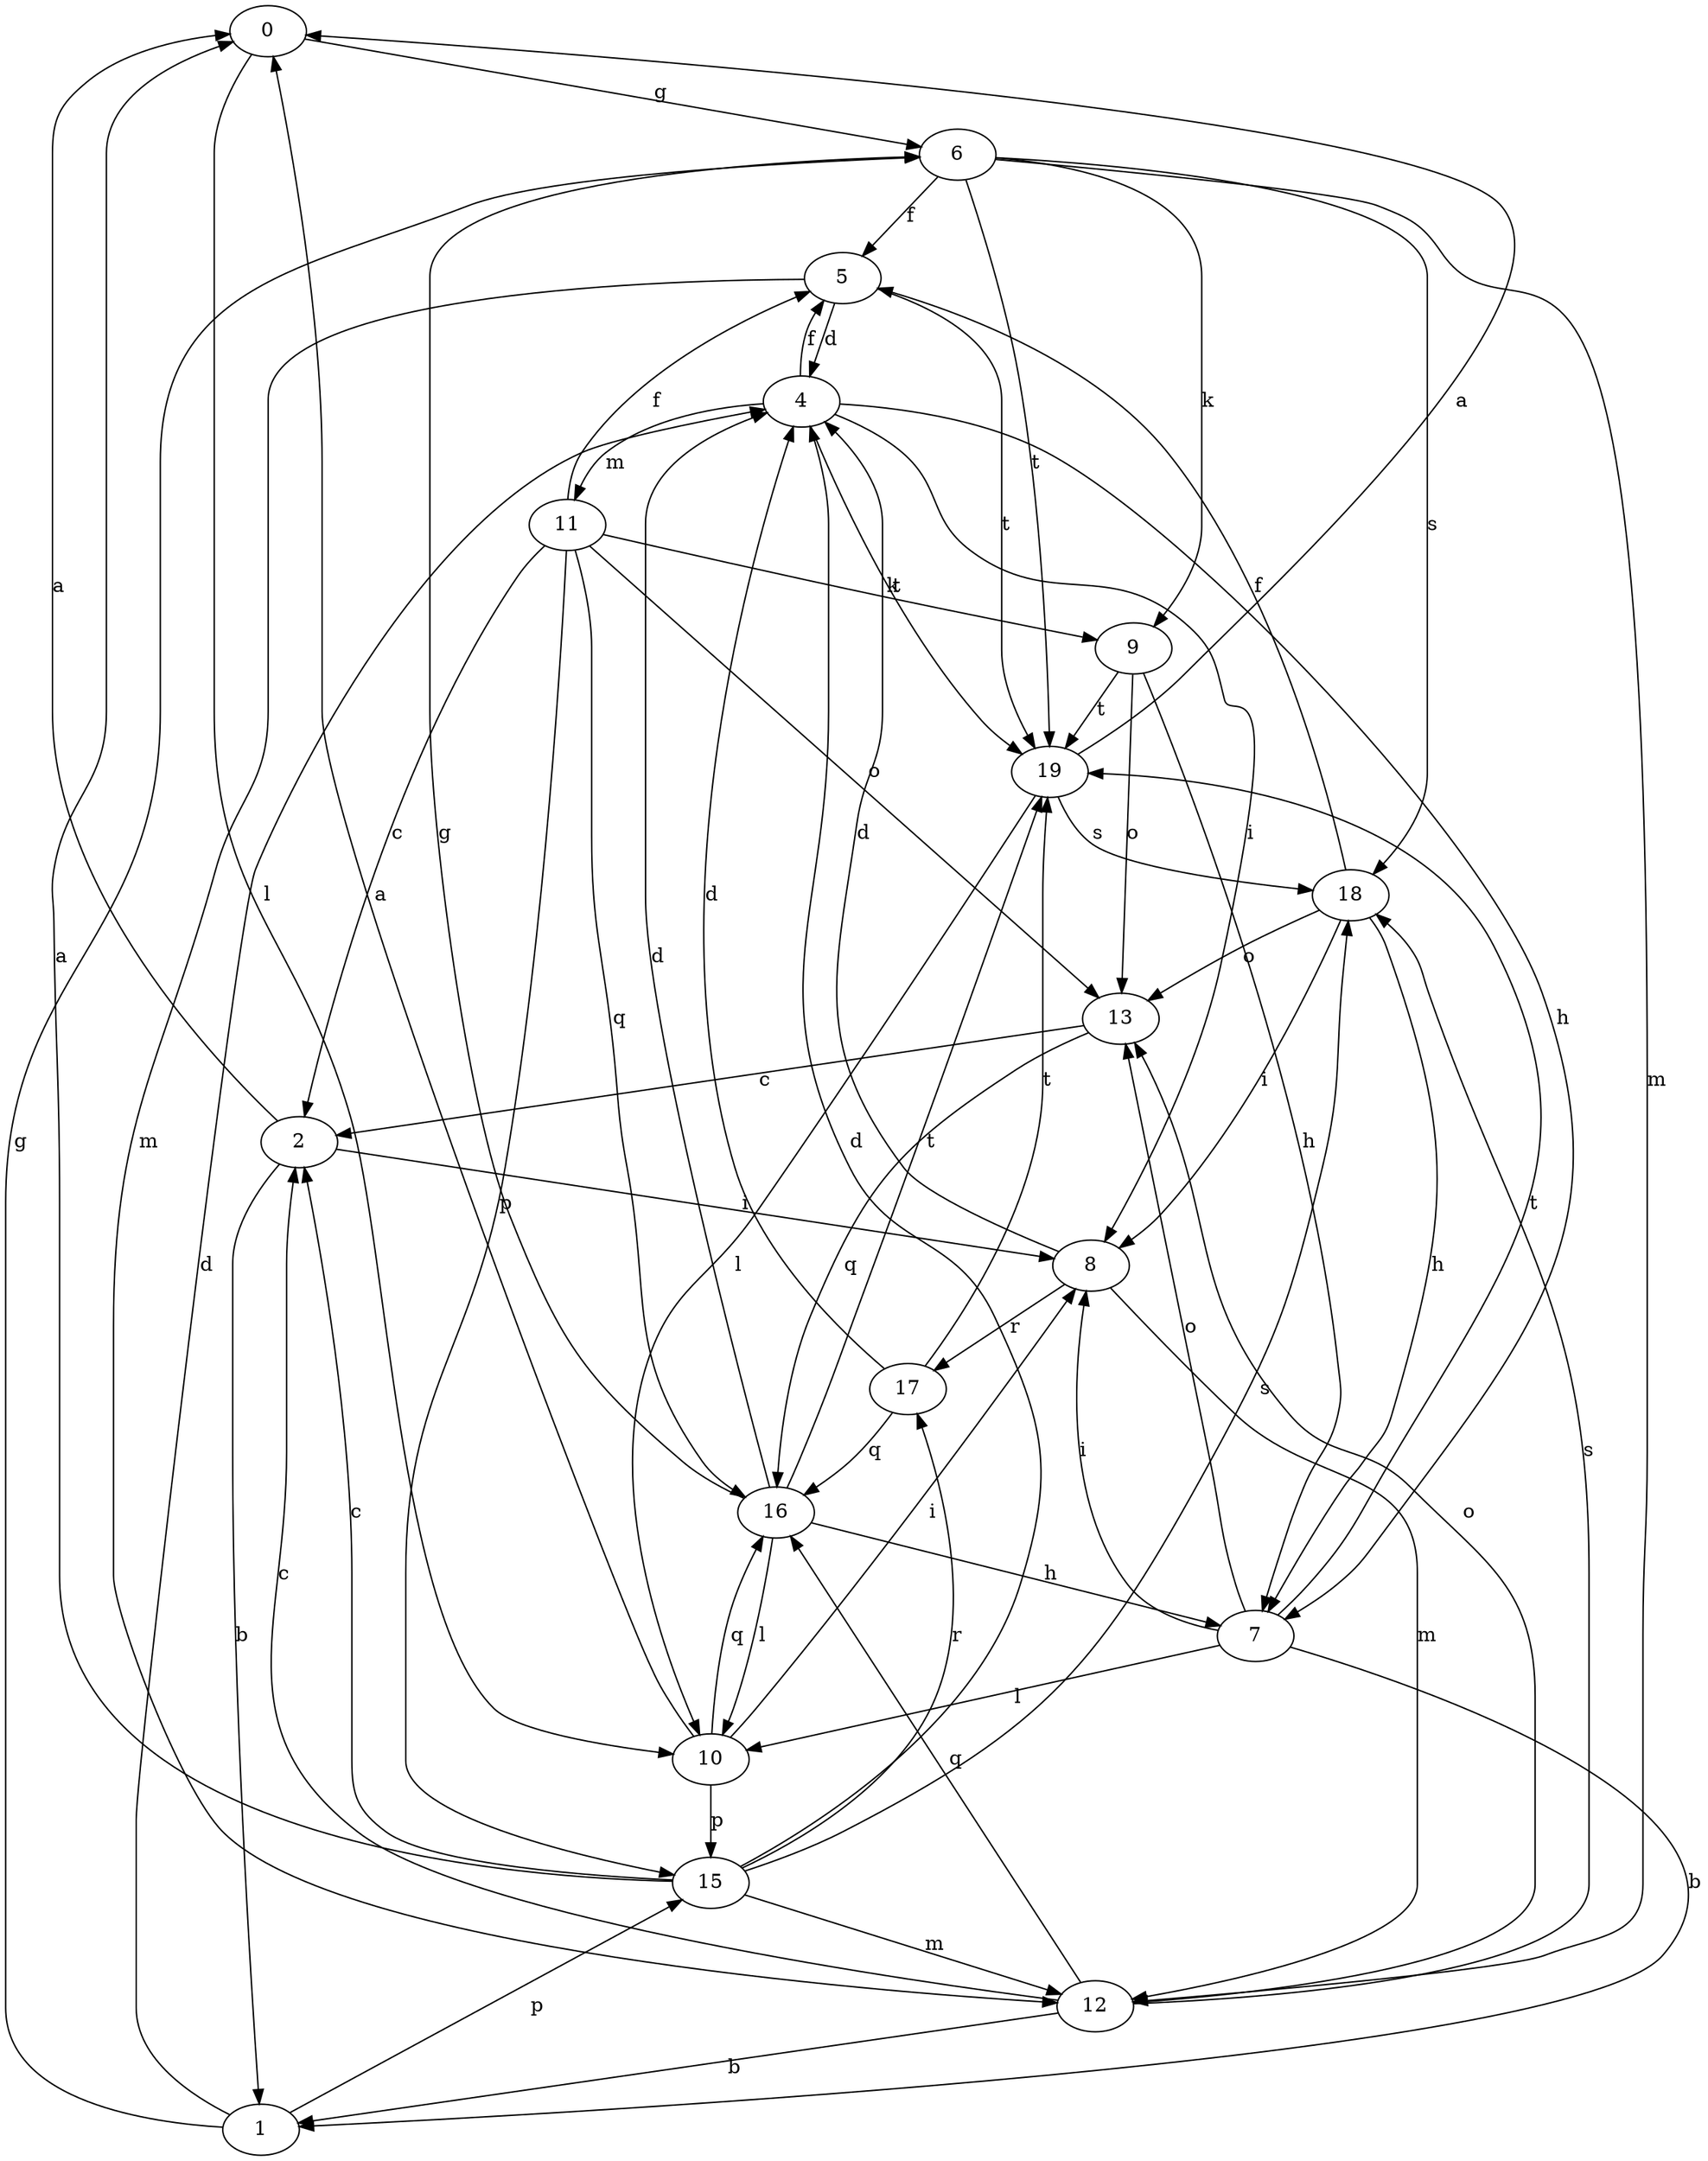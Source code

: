 strict digraph  {
0;
1;
2;
4;
5;
6;
7;
8;
9;
10;
11;
12;
13;
15;
16;
17;
18;
19;
0 -> 6  [label=g];
0 -> 10  [label=l];
1 -> 4  [label=d];
1 -> 6  [label=g];
1 -> 15  [label=p];
2 -> 0  [label=a];
2 -> 1  [label=b];
2 -> 8  [label=i];
4 -> 5  [label=f];
4 -> 7  [label=h];
4 -> 8  [label=i];
4 -> 11  [label=m];
4 -> 19  [label=t];
5 -> 4  [label=d];
5 -> 12  [label=m];
5 -> 19  [label=t];
6 -> 5  [label=f];
6 -> 9  [label=k];
6 -> 12  [label=m];
6 -> 18  [label=s];
6 -> 19  [label=t];
7 -> 1  [label=b];
7 -> 8  [label=i];
7 -> 10  [label=l];
7 -> 13  [label=o];
7 -> 19  [label=t];
8 -> 4  [label=d];
8 -> 12  [label=m];
8 -> 17  [label=r];
9 -> 7  [label=h];
9 -> 13  [label=o];
9 -> 19  [label=t];
10 -> 0  [label=a];
10 -> 8  [label=i];
10 -> 15  [label=p];
10 -> 16  [label=q];
11 -> 2  [label=c];
11 -> 5  [label=f];
11 -> 9  [label=k];
11 -> 13  [label=o];
11 -> 15  [label=p];
11 -> 16  [label=q];
12 -> 1  [label=b];
12 -> 2  [label=c];
12 -> 13  [label=o];
12 -> 16  [label=q];
12 -> 18  [label=s];
13 -> 2  [label=c];
13 -> 16  [label=q];
15 -> 0  [label=a];
15 -> 2  [label=c];
15 -> 4  [label=d];
15 -> 12  [label=m];
15 -> 17  [label=r];
15 -> 18  [label=s];
16 -> 4  [label=d];
16 -> 6  [label=g];
16 -> 7  [label=h];
16 -> 10  [label=l];
16 -> 19  [label=t];
17 -> 4  [label=d];
17 -> 16  [label=q];
17 -> 19  [label=t];
18 -> 5  [label=f];
18 -> 7  [label=h];
18 -> 8  [label=i];
18 -> 13  [label=o];
19 -> 0  [label=a];
19 -> 10  [label=l];
19 -> 18  [label=s];
}
